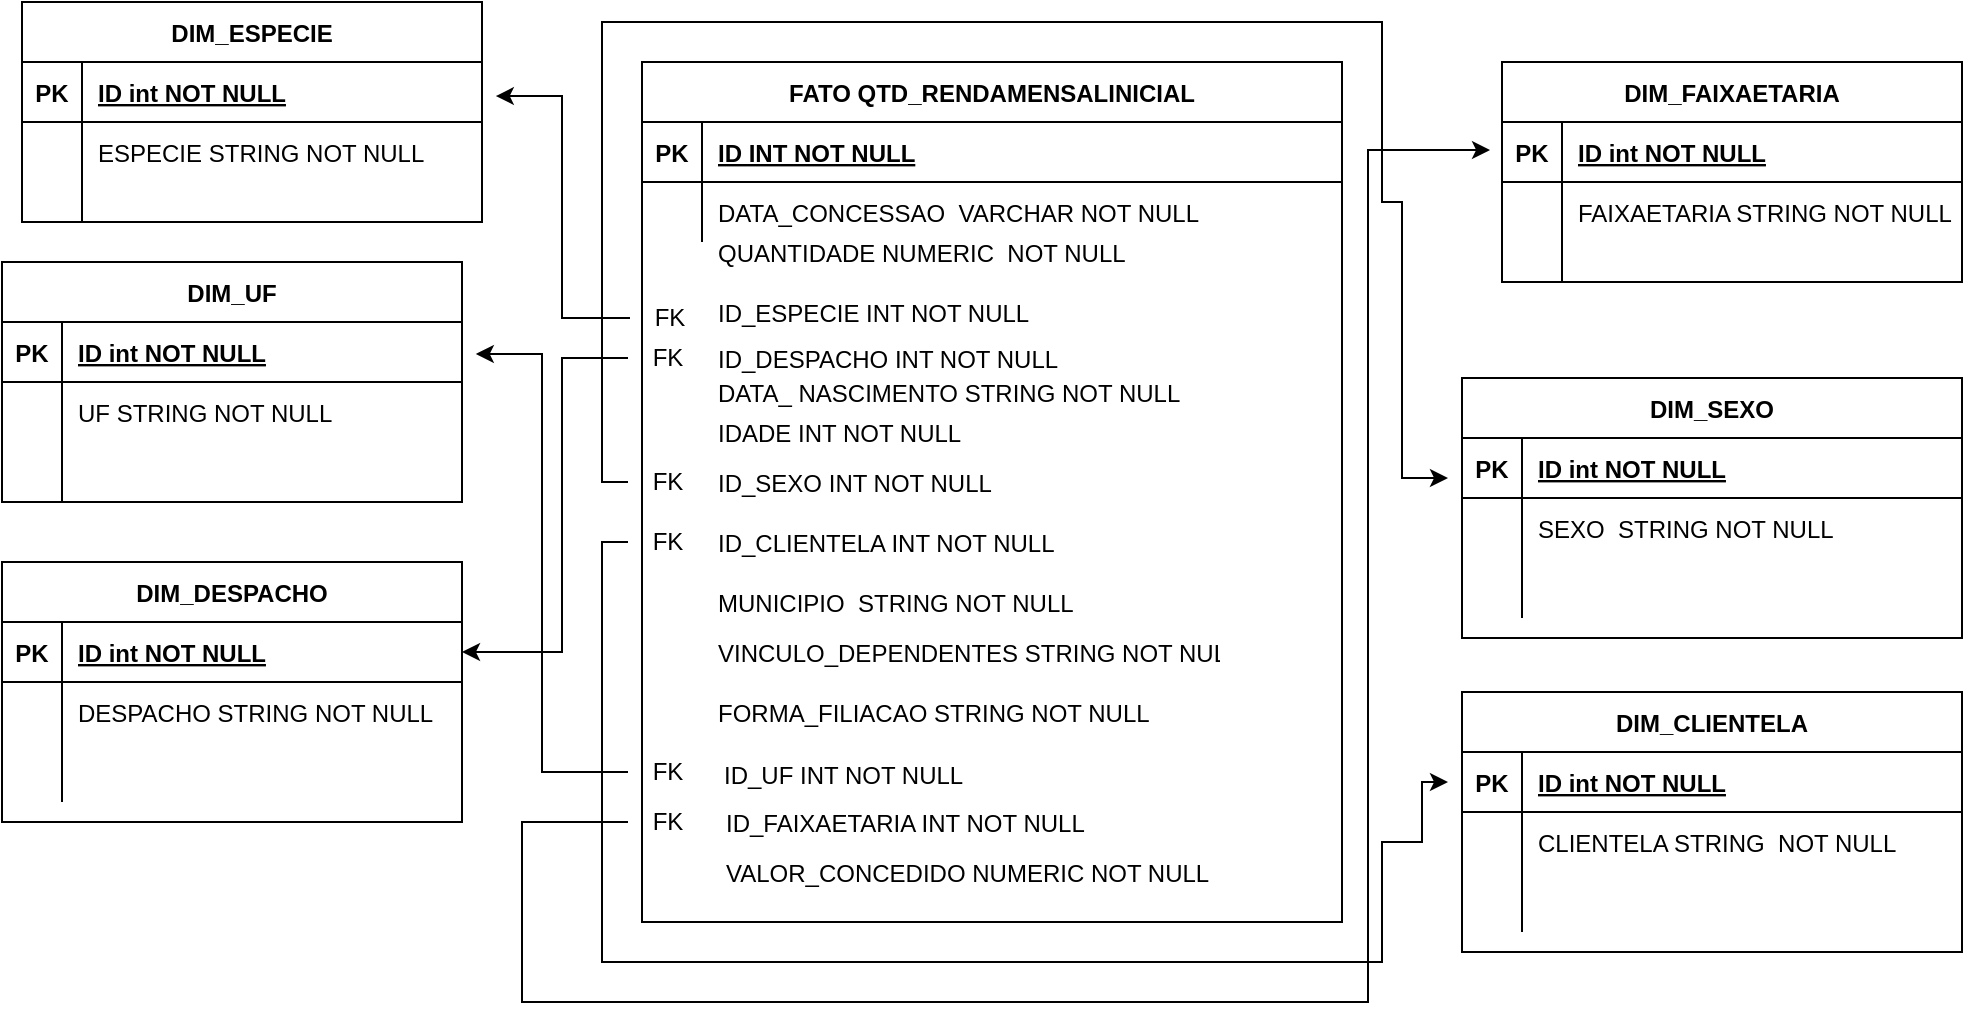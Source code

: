 <mxfile version="14.9.2" type="github">
  <diagram id="R2lEEEUBdFMjLlhIrx00" name="Page-1">
    <mxGraphModel dx="2327" dy="600" grid="1" gridSize="10" guides="1" tooltips="1" connect="1" arrows="1" fold="1" page="1" pageScale="1" pageWidth="850" pageHeight="1100" math="0" shadow="0" extFonts="Permanent Marker^https://fonts.googleapis.com/css?family=Permanent+Marker">
      <root>
        <mxCell id="0" />
        <mxCell id="1" parent="0" />
        <mxCell id="C-vyLk0tnHw3VtMMgP7b-13" value="DIM_UF" style="shape=table;startSize=30;container=1;collapsible=1;childLayout=tableLayout;fixedRows=1;rowLines=0;fontStyle=1;align=center;resizeLast=1;" parent="1" vertex="1">
          <mxGeometry x="-10" y="240" width="230" height="120" as="geometry" />
        </mxCell>
        <mxCell id="C-vyLk0tnHw3VtMMgP7b-14" value="" style="shape=partialRectangle;collapsible=0;dropTarget=0;pointerEvents=0;fillColor=none;points=[[0,0.5],[1,0.5]];portConstraint=eastwest;top=0;left=0;right=0;bottom=1;" parent="C-vyLk0tnHw3VtMMgP7b-13" vertex="1">
          <mxGeometry y="30" width="230" height="30" as="geometry" />
        </mxCell>
        <mxCell id="C-vyLk0tnHw3VtMMgP7b-15" value="PK" style="shape=partialRectangle;overflow=hidden;connectable=0;fillColor=none;top=0;left=0;bottom=0;right=0;fontStyle=1;" parent="C-vyLk0tnHw3VtMMgP7b-14" vertex="1">
          <mxGeometry width="30" height="30" as="geometry" />
        </mxCell>
        <mxCell id="C-vyLk0tnHw3VtMMgP7b-16" value="ID int NOT NULL " style="shape=partialRectangle;overflow=hidden;connectable=0;fillColor=none;top=0;left=0;bottom=0;right=0;align=left;spacingLeft=6;fontStyle=5;" parent="C-vyLk0tnHw3VtMMgP7b-14" vertex="1">
          <mxGeometry x="30" width="200" height="30" as="geometry" />
        </mxCell>
        <mxCell id="C-vyLk0tnHw3VtMMgP7b-17" value="" style="shape=partialRectangle;collapsible=0;dropTarget=0;pointerEvents=0;fillColor=none;points=[[0,0.5],[1,0.5]];portConstraint=eastwest;top=0;left=0;right=0;bottom=0;" parent="C-vyLk0tnHw3VtMMgP7b-13" vertex="1">
          <mxGeometry y="60" width="230" height="30" as="geometry" />
        </mxCell>
        <mxCell id="C-vyLk0tnHw3VtMMgP7b-18" value="" style="shape=partialRectangle;overflow=hidden;connectable=0;fillColor=none;top=0;left=0;bottom=0;right=0;" parent="C-vyLk0tnHw3VtMMgP7b-17" vertex="1">
          <mxGeometry width="30" height="30" as="geometry" />
        </mxCell>
        <mxCell id="C-vyLk0tnHw3VtMMgP7b-19" value="UF STRING NOT NULL" style="shape=partialRectangle;overflow=hidden;connectable=0;fillColor=none;top=0;left=0;bottom=0;right=0;align=left;spacingLeft=6;" parent="C-vyLk0tnHw3VtMMgP7b-17" vertex="1">
          <mxGeometry x="30" width="200" height="30" as="geometry" />
        </mxCell>
        <mxCell id="C-vyLk0tnHw3VtMMgP7b-20" value="" style="shape=partialRectangle;collapsible=0;dropTarget=0;pointerEvents=0;fillColor=none;points=[[0,0.5],[1,0.5]];portConstraint=eastwest;top=0;left=0;right=0;bottom=0;" parent="C-vyLk0tnHw3VtMMgP7b-13" vertex="1">
          <mxGeometry y="90" width="230" height="30" as="geometry" />
        </mxCell>
        <mxCell id="C-vyLk0tnHw3VtMMgP7b-21" value="" style="shape=partialRectangle;overflow=hidden;connectable=0;fillColor=none;top=0;left=0;bottom=0;right=0;" parent="C-vyLk0tnHw3VtMMgP7b-20" vertex="1">
          <mxGeometry width="30" height="30" as="geometry" />
        </mxCell>
        <mxCell id="C-vyLk0tnHw3VtMMgP7b-22" value="" style="shape=partialRectangle;overflow=hidden;connectable=0;fillColor=none;top=0;left=0;bottom=0;right=0;align=left;spacingLeft=6;" parent="C-vyLk0tnHw3VtMMgP7b-20" vertex="1">
          <mxGeometry x="30" width="200" height="30" as="geometry" />
        </mxCell>
        <mxCell id="C-vyLk0tnHw3VtMMgP7b-23" value="FATO QTD_RENDAMENSALINICIAL" style="shape=table;startSize=30;container=1;collapsible=1;childLayout=tableLayout;fixedRows=1;rowLines=0;fontStyle=1;align=center;resizeLast=1;" parent="1" vertex="1">
          <mxGeometry x="310" y="140" width="350" height="430" as="geometry" />
        </mxCell>
        <mxCell id="C-vyLk0tnHw3VtMMgP7b-24" value="" style="shape=partialRectangle;collapsible=0;dropTarget=0;pointerEvents=0;fillColor=none;points=[[0,0.5],[1,0.5]];portConstraint=eastwest;top=0;left=0;right=0;bottom=1;" parent="C-vyLk0tnHw3VtMMgP7b-23" vertex="1">
          <mxGeometry y="30" width="350" height="30" as="geometry" />
        </mxCell>
        <mxCell id="C-vyLk0tnHw3VtMMgP7b-25" value="PK" style="shape=partialRectangle;overflow=hidden;connectable=0;fillColor=none;top=0;left=0;bottom=0;right=0;fontStyle=1;" parent="C-vyLk0tnHw3VtMMgP7b-24" vertex="1">
          <mxGeometry width="30" height="30" as="geometry" />
        </mxCell>
        <mxCell id="C-vyLk0tnHw3VtMMgP7b-26" value="ID INT NOT NULL" style="shape=partialRectangle;overflow=hidden;connectable=0;fillColor=none;top=0;left=0;bottom=0;right=0;align=left;spacingLeft=6;fontStyle=5;" parent="C-vyLk0tnHw3VtMMgP7b-24" vertex="1">
          <mxGeometry x="30" width="320" height="30" as="geometry" />
        </mxCell>
        <mxCell id="C-vyLk0tnHw3VtMMgP7b-27" value="" style="shape=partialRectangle;collapsible=0;dropTarget=0;pointerEvents=0;fillColor=none;points=[[0,0.5],[1,0.5]];portConstraint=eastwest;top=0;left=0;right=0;bottom=0;" parent="C-vyLk0tnHw3VtMMgP7b-23" vertex="1">
          <mxGeometry y="60" width="350" height="30" as="geometry" />
        </mxCell>
        <mxCell id="C-vyLk0tnHw3VtMMgP7b-28" value="" style="shape=partialRectangle;overflow=hidden;connectable=0;fillColor=none;top=0;left=0;bottom=0;right=0;" parent="C-vyLk0tnHw3VtMMgP7b-27" vertex="1">
          <mxGeometry width="30" height="30" as="geometry" />
        </mxCell>
        <mxCell id="C-vyLk0tnHw3VtMMgP7b-29" value="DATA_CONCESSAO  VARCHAR NOT NULL" style="shape=partialRectangle;overflow=hidden;connectable=0;fillColor=none;top=0;left=0;bottom=0;right=0;align=left;spacingLeft=6;" parent="C-vyLk0tnHw3VtMMgP7b-27" vertex="1">
          <mxGeometry x="30" width="320" height="30" as="geometry" />
        </mxCell>
        <mxCell id="EfRv3qp3haRmgpOeO71W-1" value="" style="shape=partialRectangle;collapsible=0;dropTarget=0;pointerEvents=0;fillColor=none;points=[[0,0.5],[1,0.5]];portConstraint=eastwest;top=0;left=0;right=0;bottom=0;" parent="1" vertex="1">
          <mxGeometry x="310" y="220" width="290" height="30" as="geometry" />
        </mxCell>
        <mxCell id="EfRv3qp3haRmgpOeO71W-2" value="" style="shape=partialRectangle;overflow=hidden;connectable=0;fillColor=none;top=0;left=0;bottom=0;right=0;" parent="EfRv3qp3haRmgpOeO71W-1" vertex="1">
          <mxGeometry width="30" height="30" as="geometry" />
        </mxCell>
        <mxCell id="EfRv3qp3haRmgpOeO71W-3" value="QUANTIDADE NUMERIC  NOT NULL" style="shape=partialRectangle;overflow=hidden;connectable=0;fillColor=none;top=0;left=0;bottom=0;right=0;align=left;spacingLeft=6;" parent="1" vertex="1">
          <mxGeometry x="340" y="220" width="260" height="30" as="geometry" />
        </mxCell>
        <mxCell id="EfRv3qp3haRmgpOeO71W-4" value="ID_CLIENTELA INT NOT NULL " style="shape=partialRectangle;overflow=hidden;connectable=0;fillColor=none;top=0;left=0;bottom=0;right=0;align=left;spacingLeft=6;" parent="1" vertex="1">
          <mxGeometry x="340" y="365" width="260" height="30" as="geometry" />
        </mxCell>
        <mxCell id="gvUjovy2ckil6-E0hNrR-51" style="edgeStyle=orthogonalEdgeStyle;rounded=0;orthogonalLoop=1;jettySize=auto;html=1;entryX=1;entryY=0.5;entryDx=0;entryDy=0;" parent="1" source="EfRv3qp3haRmgpOeO71W-6" target="gvUjovy2ckil6-E0hNrR-16" edge="1">
          <mxGeometry relative="1" as="geometry">
            <Array as="points">
              <mxPoint x="270" y="288" />
              <mxPoint x="270" y="435" />
            </Array>
          </mxGeometry>
        </mxCell>
        <mxCell id="EfRv3qp3haRmgpOeO71W-6" value="FK" style="text;html=1;strokeColor=none;fillColor=none;align=center;verticalAlign=middle;whiteSpace=wrap;rounded=0;" parent="1" vertex="1">
          <mxGeometry x="303" y="278" width="40" height="20" as="geometry" />
        </mxCell>
        <mxCell id="EfRv3qp3haRmgpOeO71W-7" value="ID_UF INT NOT NULL " style="shape=partialRectangle;overflow=hidden;connectable=0;fillColor=none;top=0;left=0;bottom=0;right=0;align=left;spacingLeft=6;" parent="1" vertex="1">
          <mxGeometry x="343" y="481" width="260" height="30" as="geometry" />
        </mxCell>
        <mxCell id="tuHQjbUbJnLKvYvQzGzj-9" style="edgeStyle=orthogonalEdgeStyle;rounded=0;orthogonalLoop=1;jettySize=auto;html=1;entryX=1.03;entryY=0.567;entryDx=0;entryDy=0;entryPerimeter=0;" edge="1" parent="1" source="EfRv3qp3haRmgpOeO71W-8" target="J6gUyGAd3qWigzu8bIZJ-3">
          <mxGeometry relative="1" as="geometry">
            <Array as="points">
              <mxPoint x="270" y="268" />
              <mxPoint x="270" y="157" />
            </Array>
          </mxGeometry>
        </mxCell>
        <mxCell id="EfRv3qp3haRmgpOeO71W-8" value="FK" style="text;html=1;strokeColor=none;fillColor=none;align=center;verticalAlign=middle;whiteSpace=wrap;rounded=0;" parent="1" vertex="1">
          <mxGeometry x="304" y="258" width="40" height="20" as="geometry" />
        </mxCell>
        <mxCell id="EfRv3qp3haRmgpOeO71W-9" value="ID_ESPECIE INT NOT NULL " style="shape=partialRectangle;overflow=hidden;connectable=0;fillColor=none;top=0;left=0;bottom=0;right=0;align=left;spacingLeft=6;" parent="1" vertex="1">
          <mxGeometry x="340" y="250" width="260" height="30" as="geometry" />
        </mxCell>
        <mxCell id="EfRv3qp3haRmgpOeO71W-10" value="ID_DESPACHO INT NOT NULL " style="shape=partialRectangle;overflow=hidden;connectable=0;fillColor=none;top=0;left=0;bottom=0;right=0;align=left;spacingLeft=6;" parent="1" vertex="1">
          <mxGeometry x="340" y="273" width="260" height="30" as="geometry" />
        </mxCell>
        <mxCell id="gvUjovy2ckil6-E0hNrR-1" value="ID_SEXO INT NOT NULL " style="shape=partialRectangle;overflow=hidden;connectable=0;fillColor=none;top=0;left=0;bottom=0;right=0;align=left;spacingLeft=6;" parent="1" vertex="1">
          <mxGeometry x="340" y="335" width="260" height="30" as="geometry" />
        </mxCell>
        <mxCell id="gvUjovy2ckil6-E0hNrR-52" style="edgeStyle=orthogonalEdgeStyle;rounded=0;orthogonalLoop=1;jettySize=auto;html=1;entryX=-0.028;entryY=0.667;entryDx=0;entryDy=0;entryPerimeter=0;" parent="1" source="gvUjovy2ckil6-E0hNrR-4" target="gvUjovy2ckil6-E0hNrR-36" edge="1">
          <mxGeometry relative="1" as="geometry">
            <Array as="points">
              <mxPoint x="290" y="350" />
              <mxPoint x="290" y="120" />
              <mxPoint x="680" y="120" />
              <mxPoint x="680" y="210" />
              <mxPoint x="690" y="210" />
              <mxPoint x="690" y="348" />
            </Array>
          </mxGeometry>
        </mxCell>
        <mxCell id="gvUjovy2ckil6-E0hNrR-4" value="FK" style="text;html=1;strokeColor=none;fillColor=none;align=center;verticalAlign=middle;whiteSpace=wrap;rounded=0;" parent="1" vertex="1">
          <mxGeometry x="303" y="340" width="40" height="20" as="geometry" />
        </mxCell>
        <mxCell id="gvUjovy2ckil6-E0hNrR-55" style="edgeStyle=orthogonalEdgeStyle;rounded=0;orthogonalLoop=1;jettySize=auto;html=1;entryX=1.03;entryY=0.533;entryDx=0;entryDy=0;entryPerimeter=0;" parent="1" source="gvUjovy2ckil6-E0hNrR-5" target="C-vyLk0tnHw3VtMMgP7b-14" edge="1">
          <mxGeometry relative="1" as="geometry">
            <Array as="points">
              <mxPoint x="260" y="495" />
              <mxPoint x="260" y="286" />
            </Array>
          </mxGeometry>
        </mxCell>
        <mxCell id="gvUjovy2ckil6-E0hNrR-5" value="FK" style="text;html=1;strokeColor=none;fillColor=none;align=center;verticalAlign=middle;whiteSpace=wrap;rounded=0;" parent="1" vertex="1">
          <mxGeometry x="303" y="485" width="40" height="20" as="geometry" />
        </mxCell>
        <mxCell id="gvUjovy2ckil6-E0hNrR-54" style="edgeStyle=orthogonalEdgeStyle;rounded=0;orthogonalLoop=1;jettySize=auto;html=1;entryX=-0.028;entryY=0.5;entryDx=0;entryDy=0;entryPerimeter=0;" parent="1" source="gvUjovy2ckil6-E0hNrR-6" target="gvUjovy2ckil6-E0hNrR-26" edge="1">
          <mxGeometry relative="1" as="geometry">
            <Array as="points">
              <mxPoint x="290" y="380" />
              <mxPoint x="290" y="590" />
              <mxPoint x="680" y="590" />
              <mxPoint x="680" y="530" />
              <mxPoint x="700" y="530" />
              <mxPoint x="700" y="500" />
            </Array>
          </mxGeometry>
        </mxCell>
        <mxCell id="gvUjovy2ckil6-E0hNrR-6" value="FK" style="text;html=1;strokeColor=none;fillColor=none;align=center;verticalAlign=middle;whiteSpace=wrap;rounded=0;" parent="1" vertex="1">
          <mxGeometry x="303" y="370" width="40" height="20" as="geometry" />
        </mxCell>
        <mxCell id="gvUjovy2ckil6-E0hNrR-7" value="VINCULO_DEPENDENTES STRING NOT NULL " style="shape=partialRectangle;overflow=hidden;connectable=0;fillColor=none;top=0;left=0;bottom=0;right=0;align=left;spacingLeft=6;" parent="1" vertex="1">
          <mxGeometry x="340" y="420" width="260" height="30" as="geometry" />
        </mxCell>
        <mxCell id="gvUjovy2ckil6-E0hNrR-8" value="FORMA_FILIACAO STRING NOT NULL " style="shape=partialRectangle;overflow=hidden;connectable=0;fillColor=none;top=0;left=0;bottom=0;right=0;align=left;spacingLeft=6;" parent="1" vertex="1">
          <mxGeometry x="340" y="450" width="260" height="30" as="geometry" />
        </mxCell>
        <mxCell id="gvUjovy2ckil6-E0hNrR-9" value="MUNICIPIO  STRING NOT NULL " style="shape=partialRectangle;overflow=hidden;connectable=0;fillColor=none;top=0;left=0;bottom=0;right=0;align=left;spacingLeft=6;" parent="1" vertex="1">
          <mxGeometry x="340" y="395" width="260" height="30" as="geometry" />
        </mxCell>
        <mxCell id="gvUjovy2ckil6-E0hNrR-11" value="DATA_ NASCIMENTO STRING NOT NULL " style="shape=partialRectangle;overflow=hidden;connectable=0;fillColor=none;top=0;left=0;bottom=0;right=0;align=left;spacingLeft=6;" parent="1" vertex="1">
          <mxGeometry x="340" y="290" width="260" height="30" as="geometry" />
        </mxCell>
        <mxCell id="gvUjovy2ckil6-E0hNrR-15" value="DIM_DESPACHO" style="shape=table;startSize=30;container=1;collapsible=1;childLayout=tableLayout;fixedRows=1;rowLines=0;fontStyle=1;align=center;resizeLast=1;" parent="1" vertex="1">
          <mxGeometry x="-10" y="390" width="230" height="130" as="geometry" />
        </mxCell>
        <mxCell id="gvUjovy2ckil6-E0hNrR-16" value="" style="shape=partialRectangle;collapsible=0;dropTarget=0;pointerEvents=0;fillColor=none;points=[[0,0.5],[1,0.5]];portConstraint=eastwest;top=0;left=0;right=0;bottom=1;" parent="gvUjovy2ckil6-E0hNrR-15" vertex="1">
          <mxGeometry y="30" width="230" height="30" as="geometry" />
        </mxCell>
        <mxCell id="gvUjovy2ckil6-E0hNrR-17" value="PK" style="shape=partialRectangle;overflow=hidden;connectable=0;fillColor=none;top=0;left=0;bottom=0;right=0;fontStyle=1;" parent="gvUjovy2ckil6-E0hNrR-16" vertex="1">
          <mxGeometry width="30" height="30" as="geometry" />
        </mxCell>
        <mxCell id="gvUjovy2ckil6-E0hNrR-18" value="ID int NOT NULL " style="shape=partialRectangle;overflow=hidden;connectable=0;fillColor=none;top=0;left=0;bottom=0;right=0;align=left;spacingLeft=6;fontStyle=5;" parent="gvUjovy2ckil6-E0hNrR-16" vertex="1">
          <mxGeometry x="30" width="200" height="30" as="geometry" />
        </mxCell>
        <mxCell id="gvUjovy2ckil6-E0hNrR-19" value="" style="shape=partialRectangle;collapsible=0;dropTarget=0;pointerEvents=0;fillColor=none;points=[[0,0.5],[1,0.5]];portConstraint=eastwest;top=0;left=0;right=0;bottom=0;" parent="gvUjovy2ckil6-E0hNrR-15" vertex="1">
          <mxGeometry y="60" width="230" height="30" as="geometry" />
        </mxCell>
        <mxCell id="gvUjovy2ckil6-E0hNrR-20" value="" style="shape=partialRectangle;overflow=hidden;connectable=0;fillColor=none;top=0;left=0;bottom=0;right=0;" parent="gvUjovy2ckil6-E0hNrR-19" vertex="1">
          <mxGeometry width="30" height="30" as="geometry" />
        </mxCell>
        <mxCell id="gvUjovy2ckil6-E0hNrR-21" value="DESPACHO STRING NOT NULL" style="shape=partialRectangle;overflow=hidden;connectable=0;fillColor=none;top=0;left=0;bottom=0;right=0;align=left;spacingLeft=6;" parent="gvUjovy2ckil6-E0hNrR-19" vertex="1">
          <mxGeometry x="30" width="200" height="30" as="geometry" />
        </mxCell>
        <mxCell id="gvUjovy2ckil6-E0hNrR-22" value="" style="shape=partialRectangle;collapsible=0;dropTarget=0;pointerEvents=0;fillColor=none;points=[[0,0.5],[1,0.5]];portConstraint=eastwest;top=0;left=0;right=0;bottom=0;" parent="gvUjovy2ckil6-E0hNrR-15" vertex="1">
          <mxGeometry y="90" width="230" height="30" as="geometry" />
        </mxCell>
        <mxCell id="gvUjovy2ckil6-E0hNrR-23" value="" style="shape=partialRectangle;overflow=hidden;connectable=0;fillColor=none;top=0;left=0;bottom=0;right=0;" parent="gvUjovy2ckil6-E0hNrR-22" vertex="1">
          <mxGeometry width="30" height="30" as="geometry" />
        </mxCell>
        <mxCell id="gvUjovy2ckil6-E0hNrR-24" value="" style="shape=partialRectangle;overflow=hidden;connectable=0;fillColor=none;top=0;left=0;bottom=0;right=0;align=left;spacingLeft=6;" parent="gvUjovy2ckil6-E0hNrR-22" vertex="1">
          <mxGeometry x="30" width="200" height="30" as="geometry" />
        </mxCell>
        <mxCell id="gvUjovy2ckil6-E0hNrR-25" value="DIM_CLIENTELA" style="shape=table;startSize=30;container=1;collapsible=1;childLayout=tableLayout;fixedRows=1;rowLines=0;fontStyle=1;align=center;resizeLast=1;" parent="1" vertex="1">
          <mxGeometry x="720" y="455" width="250" height="130" as="geometry" />
        </mxCell>
        <mxCell id="gvUjovy2ckil6-E0hNrR-26" value="" style="shape=partialRectangle;collapsible=0;dropTarget=0;pointerEvents=0;fillColor=none;points=[[0,0.5],[1,0.5]];portConstraint=eastwest;top=0;left=0;right=0;bottom=1;" parent="gvUjovy2ckil6-E0hNrR-25" vertex="1">
          <mxGeometry y="30" width="250" height="30" as="geometry" />
        </mxCell>
        <mxCell id="gvUjovy2ckil6-E0hNrR-27" value="PK" style="shape=partialRectangle;overflow=hidden;connectable=0;fillColor=none;top=0;left=0;bottom=0;right=0;fontStyle=1;" parent="gvUjovy2ckil6-E0hNrR-26" vertex="1">
          <mxGeometry width="30" height="30" as="geometry" />
        </mxCell>
        <mxCell id="gvUjovy2ckil6-E0hNrR-28" value="ID int NOT NULL " style="shape=partialRectangle;overflow=hidden;connectable=0;fillColor=none;top=0;left=0;bottom=0;right=0;align=left;spacingLeft=6;fontStyle=5;" parent="gvUjovy2ckil6-E0hNrR-26" vertex="1">
          <mxGeometry x="30" width="220" height="30" as="geometry" />
        </mxCell>
        <mxCell id="gvUjovy2ckil6-E0hNrR-29" value="" style="shape=partialRectangle;collapsible=0;dropTarget=0;pointerEvents=0;fillColor=none;points=[[0,0.5],[1,0.5]];portConstraint=eastwest;top=0;left=0;right=0;bottom=0;" parent="gvUjovy2ckil6-E0hNrR-25" vertex="1">
          <mxGeometry y="60" width="250" height="30" as="geometry" />
        </mxCell>
        <mxCell id="gvUjovy2ckil6-E0hNrR-30" value="" style="shape=partialRectangle;overflow=hidden;connectable=0;fillColor=none;top=0;left=0;bottom=0;right=0;" parent="gvUjovy2ckil6-E0hNrR-29" vertex="1">
          <mxGeometry width="30" height="30" as="geometry" />
        </mxCell>
        <mxCell id="gvUjovy2ckil6-E0hNrR-31" value="CLIENTELA STRING  NOT NULL" style="shape=partialRectangle;overflow=hidden;connectable=0;fillColor=none;top=0;left=0;bottom=0;right=0;align=left;spacingLeft=6;" parent="gvUjovy2ckil6-E0hNrR-29" vertex="1">
          <mxGeometry x="30" width="220" height="30" as="geometry" />
        </mxCell>
        <mxCell id="gvUjovy2ckil6-E0hNrR-32" value="" style="shape=partialRectangle;collapsible=0;dropTarget=0;pointerEvents=0;fillColor=none;points=[[0,0.5],[1,0.5]];portConstraint=eastwest;top=0;left=0;right=0;bottom=0;" parent="gvUjovy2ckil6-E0hNrR-25" vertex="1">
          <mxGeometry y="90" width="250" height="30" as="geometry" />
        </mxCell>
        <mxCell id="gvUjovy2ckil6-E0hNrR-33" value="" style="shape=partialRectangle;overflow=hidden;connectable=0;fillColor=none;top=0;left=0;bottom=0;right=0;" parent="gvUjovy2ckil6-E0hNrR-32" vertex="1">
          <mxGeometry width="30" height="30" as="geometry" />
        </mxCell>
        <mxCell id="gvUjovy2ckil6-E0hNrR-34" value="" style="shape=partialRectangle;overflow=hidden;connectable=0;fillColor=none;top=0;left=0;bottom=0;right=0;align=left;spacingLeft=6;" parent="gvUjovy2ckil6-E0hNrR-32" vertex="1">
          <mxGeometry x="30" width="220" height="30" as="geometry" />
        </mxCell>
        <mxCell id="gvUjovy2ckil6-E0hNrR-35" value="DIM_SEXO" style="shape=table;startSize=30;container=1;collapsible=1;childLayout=tableLayout;fixedRows=1;rowLines=0;fontStyle=1;align=center;resizeLast=1;" parent="1" vertex="1">
          <mxGeometry x="720" y="298" width="250" height="130" as="geometry" />
        </mxCell>
        <mxCell id="gvUjovy2ckil6-E0hNrR-36" value="" style="shape=partialRectangle;collapsible=0;dropTarget=0;pointerEvents=0;fillColor=none;points=[[0,0.5],[1,0.5]];portConstraint=eastwest;top=0;left=0;right=0;bottom=1;" parent="gvUjovy2ckil6-E0hNrR-35" vertex="1">
          <mxGeometry y="30" width="250" height="30" as="geometry" />
        </mxCell>
        <mxCell id="gvUjovy2ckil6-E0hNrR-37" value="PK" style="shape=partialRectangle;overflow=hidden;connectable=0;fillColor=none;top=0;left=0;bottom=0;right=0;fontStyle=1;" parent="gvUjovy2ckil6-E0hNrR-36" vertex="1">
          <mxGeometry width="30" height="30" as="geometry" />
        </mxCell>
        <mxCell id="gvUjovy2ckil6-E0hNrR-38" value="ID int NOT NULL " style="shape=partialRectangle;overflow=hidden;connectable=0;fillColor=none;top=0;left=0;bottom=0;right=0;align=left;spacingLeft=6;fontStyle=5;" parent="gvUjovy2ckil6-E0hNrR-36" vertex="1">
          <mxGeometry x="30" width="220" height="30" as="geometry" />
        </mxCell>
        <mxCell id="gvUjovy2ckil6-E0hNrR-39" value="" style="shape=partialRectangle;collapsible=0;dropTarget=0;pointerEvents=0;fillColor=none;points=[[0,0.5],[1,0.5]];portConstraint=eastwest;top=0;left=0;right=0;bottom=0;" parent="gvUjovy2ckil6-E0hNrR-35" vertex="1">
          <mxGeometry y="60" width="250" height="30" as="geometry" />
        </mxCell>
        <mxCell id="gvUjovy2ckil6-E0hNrR-40" value="" style="shape=partialRectangle;overflow=hidden;connectable=0;fillColor=none;top=0;left=0;bottom=0;right=0;" parent="gvUjovy2ckil6-E0hNrR-39" vertex="1">
          <mxGeometry width="30" height="30" as="geometry" />
        </mxCell>
        <mxCell id="gvUjovy2ckil6-E0hNrR-41" value="SEXO  STRING NOT NULL" style="shape=partialRectangle;overflow=hidden;connectable=0;fillColor=none;top=0;left=0;bottom=0;right=0;align=left;spacingLeft=6;" parent="gvUjovy2ckil6-E0hNrR-39" vertex="1">
          <mxGeometry x="30" width="220" height="30" as="geometry" />
        </mxCell>
        <mxCell id="gvUjovy2ckil6-E0hNrR-42" value="" style="shape=partialRectangle;collapsible=0;dropTarget=0;pointerEvents=0;fillColor=none;points=[[0,0.5],[1,0.5]];portConstraint=eastwest;top=0;left=0;right=0;bottom=0;" parent="gvUjovy2ckil6-E0hNrR-35" vertex="1">
          <mxGeometry y="90" width="250" height="30" as="geometry" />
        </mxCell>
        <mxCell id="gvUjovy2ckil6-E0hNrR-43" value="" style="shape=partialRectangle;overflow=hidden;connectable=0;fillColor=none;top=0;left=0;bottom=0;right=0;" parent="gvUjovy2ckil6-E0hNrR-42" vertex="1">
          <mxGeometry width="30" height="30" as="geometry" />
        </mxCell>
        <mxCell id="gvUjovy2ckil6-E0hNrR-44" value="" style="shape=partialRectangle;overflow=hidden;connectable=0;fillColor=none;top=0;left=0;bottom=0;right=0;align=left;spacingLeft=6;" parent="gvUjovy2ckil6-E0hNrR-42" vertex="1">
          <mxGeometry x="30" width="220" height="30" as="geometry" />
        </mxCell>
        <mxCell id="J6gUyGAd3qWigzu8bIZJ-2" value="DIM_ESPECIE" style="shape=table;startSize=30;container=1;collapsible=1;childLayout=tableLayout;fixedRows=1;rowLines=0;fontStyle=1;align=center;resizeLast=1;" parent="1" vertex="1">
          <mxGeometry y="110" width="230" height="110" as="geometry" />
        </mxCell>
        <mxCell id="J6gUyGAd3qWigzu8bIZJ-3" value="" style="shape=partialRectangle;collapsible=0;dropTarget=0;pointerEvents=0;fillColor=none;points=[[0,0.5],[1,0.5]];portConstraint=eastwest;top=0;left=0;right=0;bottom=1;" parent="J6gUyGAd3qWigzu8bIZJ-2" vertex="1">
          <mxGeometry y="30" width="230" height="30" as="geometry" />
        </mxCell>
        <mxCell id="J6gUyGAd3qWigzu8bIZJ-4" value="PK" style="shape=partialRectangle;overflow=hidden;connectable=0;fillColor=none;top=0;left=0;bottom=0;right=0;fontStyle=1;" parent="J6gUyGAd3qWigzu8bIZJ-3" vertex="1">
          <mxGeometry width="30" height="30" as="geometry" />
        </mxCell>
        <mxCell id="J6gUyGAd3qWigzu8bIZJ-5" value="ID int NOT NULL " style="shape=partialRectangle;overflow=hidden;connectable=0;fillColor=none;top=0;left=0;bottom=0;right=0;align=left;spacingLeft=6;fontStyle=5;" parent="J6gUyGAd3qWigzu8bIZJ-3" vertex="1">
          <mxGeometry x="30" width="200" height="30" as="geometry" />
        </mxCell>
        <mxCell id="J6gUyGAd3qWigzu8bIZJ-6" value="" style="shape=partialRectangle;collapsible=0;dropTarget=0;pointerEvents=0;fillColor=none;points=[[0,0.5],[1,0.5]];portConstraint=eastwest;top=0;left=0;right=0;bottom=0;" parent="J6gUyGAd3qWigzu8bIZJ-2" vertex="1">
          <mxGeometry y="60" width="230" height="30" as="geometry" />
        </mxCell>
        <mxCell id="J6gUyGAd3qWigzu8bIZJ-7" value="" style="shape=partialRectangle;overflow=hidden;connectable=0;fillColor=none;top=0;left=0;bottom=0;right=0;" parent="J6gUyGAd3qWigzu8bIZJ-6" vertex="1">
          <mxGeometry width="30" height="30" as="geometry" />
        </mxCell>
        <mxCell id="J6gUyGAd3qWigzu8bIZJ-8" value="ESPECIE STRING NOT NULL" style="shape=partialRectangle;overflow=hidden;connectable=0;fillColor=none;top=0;left=0;bottom=0;right=0;align=left;spacingLeft=6;" parent="J6gUyGAd3qWigzu8bIZJ-6" vertex="1">
          <mxGeometry x="30" width="200" height="30" as="geometry" />
        </mxCell>
        <mxCell id="J6gUyGAd3qWigzu8bIZJ-9" value="" style="shape=partialRectangle;collapsible=0;dropTarget=0;pointerEvents=0;fillColor=none;points=[[0,0.5],[1,0.5]];portConstraint=eastwest;top=0;left=0;right=0;bottom=0;" parent="J6gUyGAd3qWigzu8bIZJ-2" vertex="1">
          <mxGeometry y="90" width="230" height="20" as="geometry" />
        </mxCell>
        <mxCell id="J6gUyGAd3qWigzu8bIZJ-10" value="" style="shape=partialRectangle;overflow=hidden;connectable=0;fillColor=none;top=0;left=0;bottom=0;right=0;" parent="J6gUyGAd3qWigzu8bIZJ-9" vertex="1">
          <mxGeometry width="30" height="20" as="geometry" />
        </mxCell>
        <mxCell id="J6gUyGAd3qWigzu8bIZJ-11" value="" style="shape=partialRectangle;overflow=hidden;connectable=0;fillColor=none;top=0;left=0;bottom=0;right=0;align=left;spacingLeft=6;" parent="J6gUyGAd3qWigzu8bIZJ-9" vertex="1">
          <mxGeometry x="30" width="200" height="20" as="geometry" />
        </mxCell>
        <mxCell id="J6gUyGAd3qWigzu8bIZJ-22" value="DIM_FAIXAETARIA" style="shape=table;startSize=30;container=1;collapsible=1;childLayout=tableLayout;fixedRows=1;rowLines=0;fontStyle=1;align=center;resizeLast=1;" parent="1" vertex="1">
          <mxGeometry x="740" y="140" width="230" height="110" as="geometry" />
        </mxCell>
        <mxCell id="J6gUyGAd3qWigzu8bIZJ-23" value="" style="shape=partialRectangle;collapsible=0;dropTarget=0;pointerEvents=0;fillColor=none;points=[[0,0.5],[1,0.5]];portConstraint=eastwest;top=0;left=0;right=0;bottom=1;" parent="J6gUyGAd3qWigzu8bIZJ-22" vertex="1">
          <mxGeometry y="30" width="230" height="30" as="geometry" />
        </mxCell>
        <mxCell id="J6gUyGAd3qWigzu8bIZJ-24" value="PK" style="shape=partialRectangle;overflow=hidden;connectable=0;fillColor=none;top=0;left=0;bottom=0;right=0;fontStyle=1;" parent="J6gUyGAd3qWigzu8bIZJ-23" vertex="1">
          <mxGeometry width="30" height="30" as="geometry" />
        </mxCell>
        <mxCell id="J6gUyGAd3qWigzu8bIZJ-25" value="ID int NOT NULL " style="shape=partialRectangle;overflow=hidden;connectable=0;fillColor=none;top=0;left=0;bottom=0;right=0;align=left;spacingLeft=6;fontStyle=5;" parent="J6gUyGAd3qWigzu8bIZJ-23" vertex="1">
          <mxGeometry x="30" width="200" height="30" as="geometry" />
        </mxCell>
        <mxCell id="J6gUyGAd3qWigzu8bIZJ-26" value="" style="shape=partialRectangle;collapsible=0;dropTarget=0;pointerEvents=0;fillColor=none;points=[[0,0.5],[1,0.5]];portConstraint=eastwest;top=0;left=0;right=0;bottom=0;" parent="J6gUyGAd3qWigzu8bIZJ-22" vertex="1">
          <mxGeometry y="60" width="230" height="30" as="geometry" />
        </mxCell>
        <mxCell id="J6gUyGAd3qWigzu8bIZJ-27" value="" style="shape=partialRectangle;overflow=hidden;connectable=0;fillColor=none;top=0;left=0;bottom=0;right=0;" parent="J6gUyGAd3qWigzu8bIZJ-26" vertex="1">
          <mxGeometry width="30" height="30" as="geometry" />
        </mxCell>
        <mxCell id="J6gUyGAd3qWigzu8bIZJ-28" value="FAIXAETARIA STRING NOT NULL" style="shape=partialRectangle;overflow=hidden;connectable=0;fillColor=none;top=0;left=0;bottom=0;right=0;align=left;spacingLeft=6;" parent="J6gUyGAd3qWigzu8bIZJ-26" vertex="1">
          <mxGeometry x="30" width="200" height="30" as="geometry" />
        </mxCell>
        <mxCell id="J6gUyGAd3qWigzu8bIZJ-29" value="" style="shape=partialRectangle;collapsible=0;dropTarget=0;pointerEvents=0;fillColor=none;points=[[0,0.5],[1,0.5]];portConstraint=eastwest;top=0;left=0;right=0;bottom=0;" parent="J6gUyGAd3qWigzu8bIZJ-22" vertex="1">
          <mxGeometry y="90" width="230" height="20" as="geometry" />
        </mxCell>
        <mxCell id="J6gUyGAd3qWigzu8bIZJ-30" value="" style="shape=partialRectangle;overflow=hidden;connectable=0;fillColor=none;top=0;left=0;bottom=0;right=0;" parent="J6gUyGAd3qWigzu8bIZJ-29" vertex="1">
          <mxGeometry width="30" height="20" as="geometry" />
        </mxCell>
        <mxCell id="J6gUyGAd3qWigzu8bIZJ-31" value="" style="shape=partialRectangle;overflow=hidden;connectable=0;fillColor=none;top=0;left=0;bottom=0;right=0;align=left;spacingLeft=6;" parent="J6gUyGAd3qWigzu8bIZJ-29" vertex="1">
          <mxGeometry x="30" width="200" height="20" as="geometry" />
        </mxCell>
        <mxCell id="tuHQjbUbJnLKvYvQzGzj-2" value="ID_FAIXAETARIA INT NOT NULL " style="shape=partialRectangle;overflow=hidden;connectable=0;fillColor=none;top=0;left=0;bottom=0;right=0;align=left;spacingLeft=6;" vertex="1" parent="1">
          <mxGeometry x="344" y="505" width="260" height="30" as="geometry" />
        </mxCell>
        <mxCell id="tuHQjbUbJnLKvYvQzGzj-8" style="edgeStyle=orthogonalEdgeStyle;rounded=0;orthogonalLoop=1;jettySize=auto;html=1;entryX=-0.026;entryY=0.467;entryDx=0;entryDy=0;entryPerimeter=0;" edge="1" parent="1" source="tuHQjbUbJnLKvYvQzGzj-3" target="J6gUyGAd3qWigzu8bIZJ-23">
          <mxGeometry relative="1" as="geometry">
            <Array as="points">
              <mxPoint x="250" y="520" />
              <mxPoint x="250" y="610" />
              <mxPoint x="673" y="610" />
              <mxPoint x="673" y="184" />
            </Array>
          </mxGeometry>
        </mxCell>
        <mxCell id="tuHQjbUbJnLKvYvQzGzj-3" value="FK" style="text;html=1;strokeColor=none;fillColor=none;align=center;verticalAlign=middle;whiteSpace=wrap;rounded=0;" vertex="1" parent="1">
          <mxGeometry x="303" y="510" width="40" height="20" as="geometry" />
        </mxCell>
        <mxCell id="tuHQjbUbJnLKvYvQzGzj-4" value="VALOR_CONCEDIDO NUMERIC NOT NULL " style="shape=partialRectangle;overflow=hidden;connectable=0;fillColor=none;top=0;left=0;bottom=0;right=0;align=left;spacingLeft=6;" vertex="1" parent="1">
          <mxGeometry x="344" y="530" width="260" height="30" as="geometry" />
        </mxCell>
        <mxCell id="tuHQjbUbJnLKvYvQzGzj-10" value="IDADE INT NOT NULL " style="shape=partialRectangle;overflow=hidden;connectable=0;fillColor=none;top=0;left=0;bottom=0;right=0;align=left;spacingLeft=6;" vertex="1" parent="1">
          <mxGeometry x="340" y="310" width="260" height="30" as="geometry" />
        </mxCell>
      </root>
    </mxGraphModel>
  </diagram>
</mxfile>
